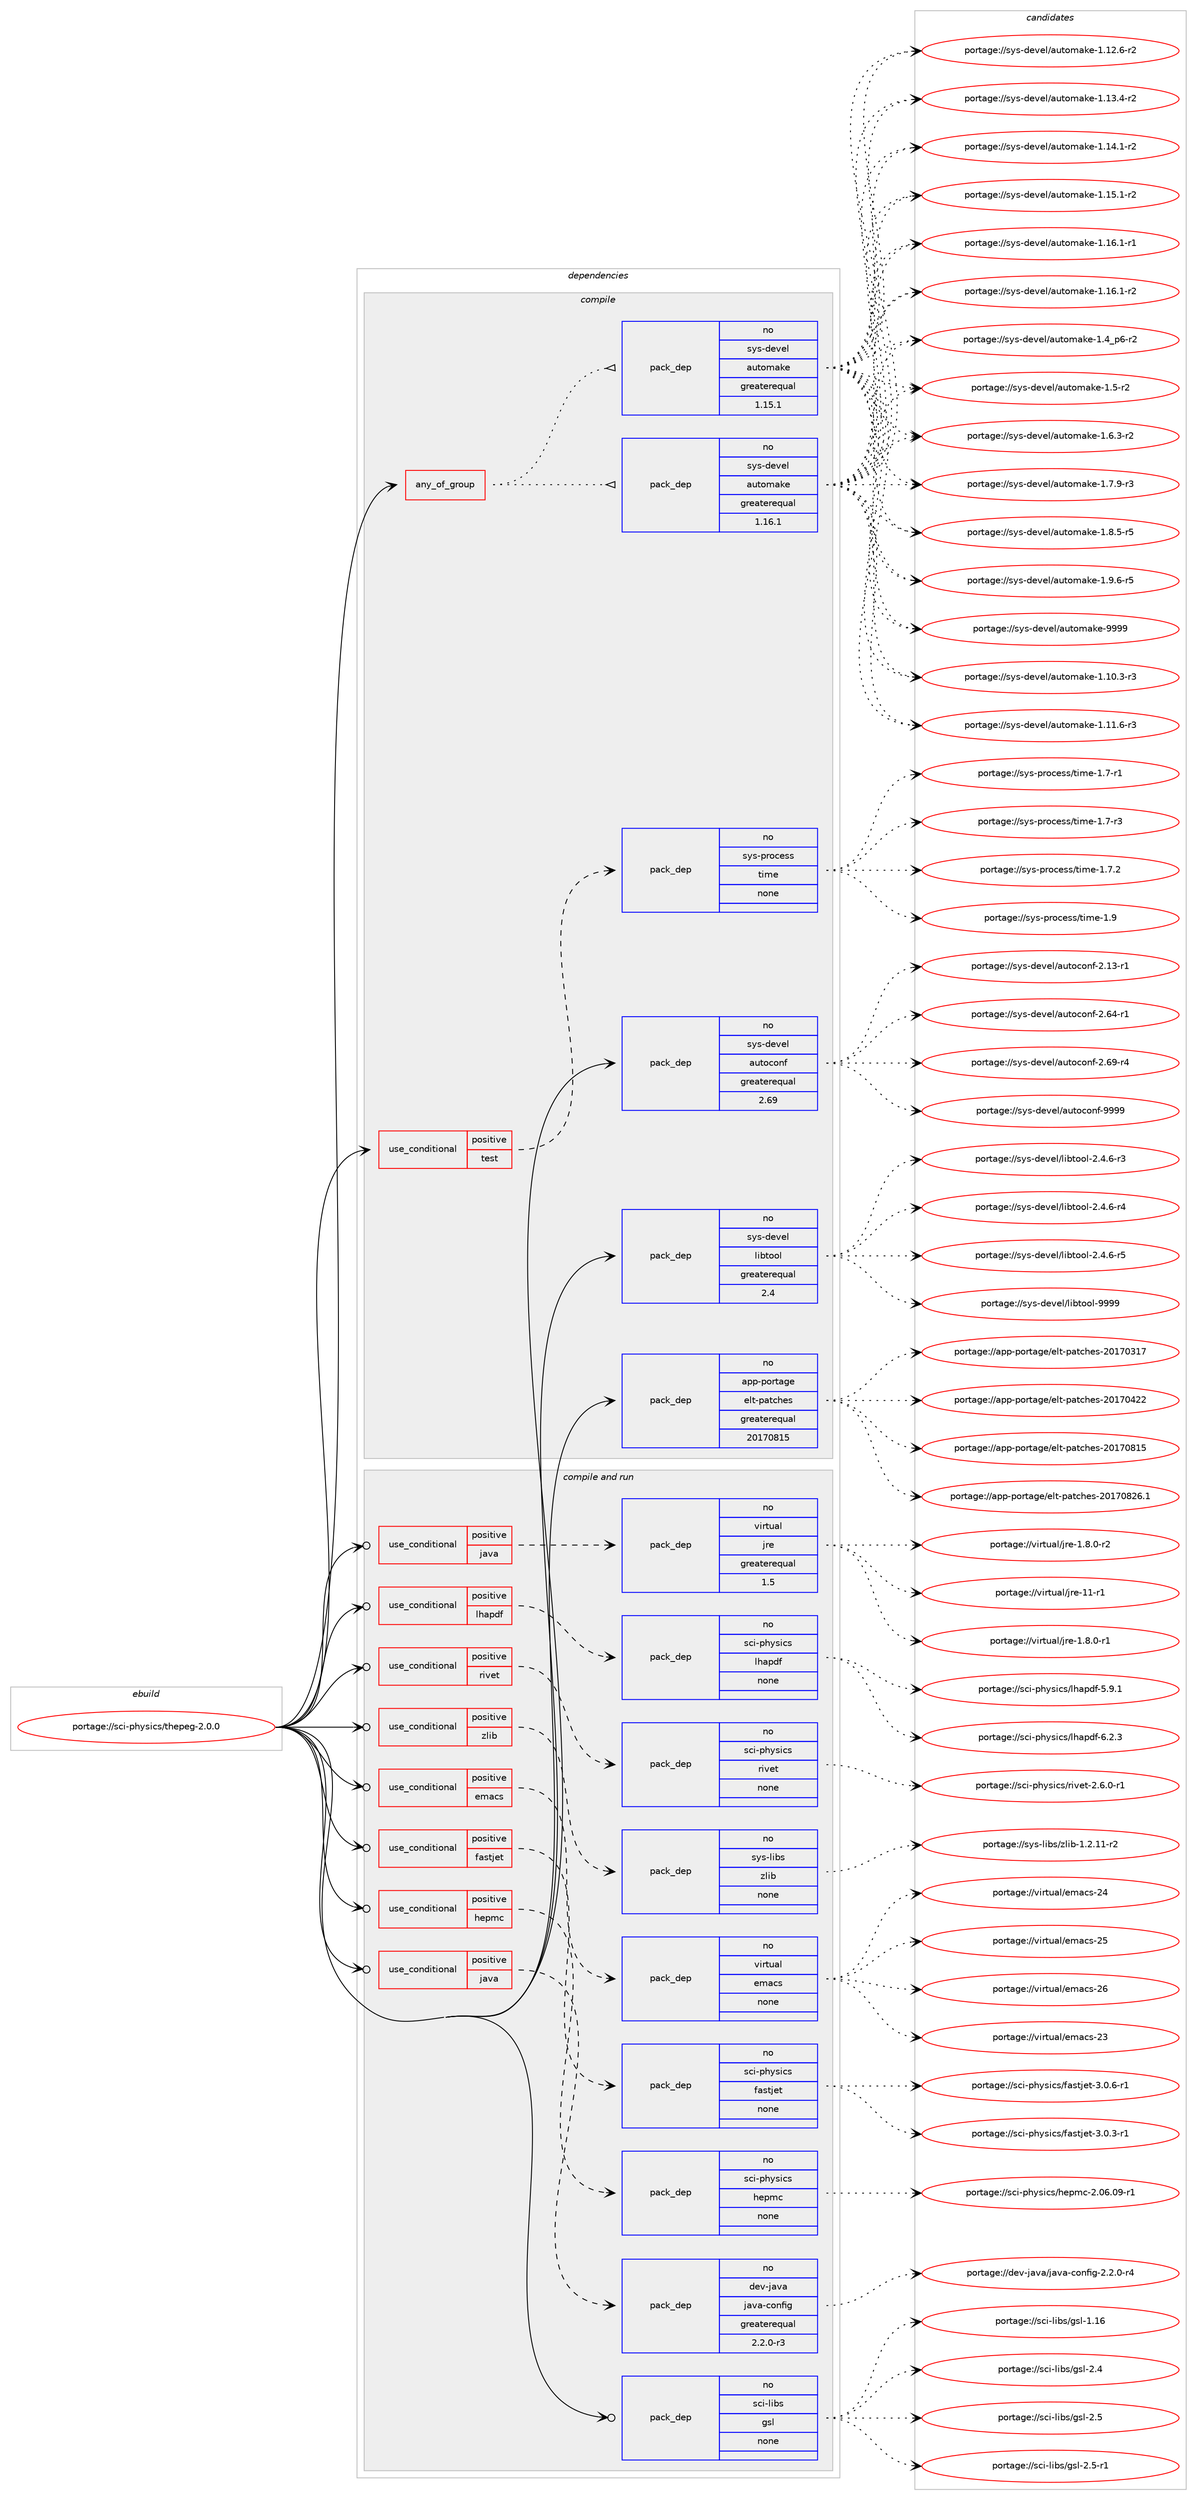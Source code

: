 digraph prolog {

# *************
# Graph options
# *************

newrank=true;
concentrate=true;
compound=true;
graph [rankdir=LR,fontname=Helvetica,fontsize=10,ranksep=1.5];#, ranksep=2.5, nodesep=0.2];
edge  [arrowhead=vee];
node  [fontname=Helvetica,fontsize=10];

# **********
# The ebuild
# **********

subgraph cluster_leftcol {
color=gray;
rank=same;
label=<<i>ebuild</i>>;
id [label="portage://sci-physics/thepeg-2.0.0", color=red, width=4, href="../sci-physics/thepeg-2.0.0.svg"];
}

# ****************
# The dependencies
# ****************

subgraph cluster_midcol {
color=gray;
label=<<i>dependencies</i>>;
subgraph cluster_compile {
fillcolor="#eeeeee";
style=filled;
label=<<i>compile</i>>;
subgraph any6555 {
dependency397653 [label=<<TABLE BORDER="0" CELLBORDER="1" CELLSPACING="0" CELLPADDING="4"><TR><TD CELLPADDING="10">any_of_group</TD></TR></TABLE>>, shape=none, color=red];subgraph pack292449 {
dependency397654 [label=<<TABLE BORDER="0" CELLBORDER="1" CELLSPACING="0" CELLPADDING="4" WIDTH="220"><TR><TD ROWSPAN="6" CELLPADDING="30">pack_dep</TD></TR><TR><TD WIDTH="110">no</TD></TR><TR><TD>sys-devel</TD></TR><TR><TD>automake</TD></TR><TR><TD>greaterequal</TD></TR><TR><TD>1.16.1</TD></TR></TABLE>>, shape=none, color=blue];
}
dependency397653:e -> dependency397654:w [weight=20,style="dotted",arrowhead="oinv"];
subgraph pack292450 {
dependency397655 [label=<<TABLE BORDER="0" CELLBORDER="1" CELLSPACING="0" CELLPADDING="4" WIDTH="220"><TR><TD ROWSPAN="6" CELLPADDING="30">pack_dep</TD></TR><TR><TD WIDTH="110">no</TD></TR><TR><TD>sys-devel</TD></TR><TR><TD>automake</TD></TR><TR><TD>greaterequal</TD></TR><TR><TD>1.15.1</TD></TR></TABLE>>, shape=none, color=blue];
}
dependency397653:e -> dependency397655:w [weight=20,style="dotted",arrowhead="oinv"];
}
id:e -> dependency397653:w [weight=20,style="solid",arrowhead="vee"];
subgraph cond98442 {
dependency397656 [label=<<TABLE BORDER="0" CELLBORDER="1" CELLSPACING="0" CELLPADDING="4"><TR><TD ROWSPAN="3" CELLPADDING="10">use_conditional</TD></TR><TR><TD>positive</TD></TR><TR><TD>test</TD></TR></TABLE>>, shape=none, color=red];
subgraph pack292451 {
dependency397657 [label=<<TABLE BORDER="0" CELLBORDER="1" CELLSPACING="0" CELLPADDING="4" WIDTH="220"><TR><TD ROWSPAN="6" CELLPADDING="30">pack_dep</TD></TR><TR><TD WIDTH="110">no</TD></TR><TR><TD>sys-process</TD></TR><TR><TD>time</TD></TR><TR><TD>none</TD></TR><TR><TD></TD></TR></TABLE>>, shape=none, color=blue];
}
dependency397656:e -> dependency397657:w [weight=20,style="dashed",arrowhead="vee"];
}
id:e -> dependency397656:w [weight=20,style="solid",arrowhead="vee"];
subgraph pack292452 {
dependency397658 [label=<<TABLE BORDER="0" CELLBORDER="1" CELLSPACING="0" CELLPADDING="4" WIDTH="220"><TR><TD ROWSPAN="6" CELLPADDING="30">pack_dep</TD></TR><TR><TD WIDTH="110">no</TD></TR><TR><TD>app-portage</TD></TR><TR><TD>elt-patches</TD></TR><TR><TD>greaterequal</TD></TR><TR><TD>20170815</TD></TR></TABLE>>, shape=none, color=blue];
}
id:e -> dependency397658:w [weight=20,style="solid",arrowhead="vee"];
subgraph pack292453 {
dependency397659 [label=<<TABLE BORDER="0" CELLBORDER="1" CELLSPACING="0" CELLPADDING="4" WIDTH="220"><TR><TD ROWSPAN="6" CELLPADDING="30">pack_dep</TD></TR><TR><TD WIDTH="110">no</TD></TR><TR><TD>sys-devel</TD></TR><TR><TD>autoconf</TD></TR><TR><TD>greaterequal</TD></TR><TR><TD>2.69</TD></TR></TABLE>>, shape=none, color=blue];
}
id:e -> dependency397659:w [weight=20,style="solid",arrowhead="vee"];
subgraph pack292454 {
dependency397660 [label=<<TABLE BORDER="0" CELLBORDER="1" CELLSPACING="0" CELLPADDING="4" WIDTH="220"><TR><TD ROWSPAN="6" CELLPADDING="30">pack_dep</TD></TR><TR><TD WIDTH="110">no</TD></TR><TR><TD>sys-devel</TD></TR><TR><TD>libtool</TD></TR><TR><TD>greaterequal</TD></TR><TR><TD>2.4</TD></TR></TABLE>>, shape=none, color=blue];
}
id:e -> dependency397660:w [weight=20,style="solid",arrowhead="vee"];
}
subgraph cluster_compileandrun {
fillcolor="#eeeeee";
style=filled;
label=<<i>compile and run</i>>;
subgraph cond98443 {
dependency397661 [label=<<TABLE BORDER="0" CELLBORDER="1" CELLSPACING="0" CELLPADDING="4"><TR><TD ROWSPAN="3" CELLPADDING="10">use_conditional</TD></TR><TR><TD>positive</TD></TR><TR><TD>emacs</TD></TR></TABLE>>, shape=none, color=red];
subgraph pack292455 {
dependency397662 [label=<<TABLE BORDER="0" CELLBORDER="1" CELLSPACING="0" CELLPADDING="4" WIDTH="220"><TR><TD ROWSPAN="6" CELLPADDING="30">pack_dep</TD></TR><TR><TD WIDTH="110">no</TD></TR><TR><TD>virtual</TD></TR><TR><TD>emacs</TD></TR><TR><TD>none</TD></TR><TR><TD></TD></TR></TABLE>>, shape=none, color=blue];
}
dependency397661:e -> dependency397662:w [weight=20,style="dashed",arrowhead="vee"];
}
id:e -> dependency397661:w [weight=20,style="solid",arrowhead="odotvee"];
subgraph cond98444 {
dependency397663 [label=<<TABLE BORDER="0" CELLBORDER="1" CELLSPACING="0" CELLPADDING="4"><TR><TD ROWSPAN="3" CELLPADDING="10">use_conditional</TD></TR><TR><TD>positive</TD></TR><TR><TD>fastjet</TD></TR></TABLE>>, shape=none, color=red];
subgraph pack292456 {
dependency397664 [label=<<TABLE BORDER="0" CELLBORDER="1" CELLSPACING="0" CELLPADDING="4" WIDTH="220"><TR><TD ROWSPAN="6" CELLPADDING="30">pack_dep</TD></TR><TR><TD WIDTH="110">no</TD></TR><TR><TD>sci-physics</TD></TR><TR><TD>fastjet</TD></TR><TR><TD>none</TD></TR><TR><TD></TD></TR></TABLE>>, shape=none, color=blue];
}
dependency397663:e -> dependency397664:w [weight=20,style="dashed",arrowhead="vee"];
}
id:e -> dependency397663:w [weight=20,style="solid",arrowhead="odotvee"];
subgraph cond98445 {
dependency397665 [label=<<TABLE BORDER="0" CELLBORDER="1" CELLSPACING="0" CELLPADDING="4"><TR><TD ROWSPAN="3" CELLPADDING="10">use_conditional</TD></TR><TR><TD>positive</TD></TR><TR><TD>hepmc</TD></TR></TABLE>>, shape=none, color=red];
subgraph pack292457 {
dependency397666 [label=<<TABLE BORDER="0" CELLBORDER="1" CELLSPACING="0" CELLPADDING="4" WIDTH="220"><TR><TD ROWSPAN="6" CELLPADDING="30">pack_dep</TD></TR><TR><TD WIDTH="110">no</TD></TR><TR><TD>sci-physics</TD></TR><TR><TD>hepmc</TD></TR><TR><TD>none</TD></TR><TR><TD></TD></TR></TABLE>>, shape=none, color=blue];
}
dependency397665:e -> dependency397666:w [weight=20,style="dashed",arrowhead="vee"];
}
id:e -> dependency397665:w [weight=20,style="solid",arrowhead="odotvee"];
subgraph cond98446 {
dependency397667 [label=<<TABLE BORDER="0" CELLBORDER="1" CELLSPACING="0" CELLPADDING="4"><TR><TD ROWSPAN="3" CELLPADDING="10">use_conditional</TD></TR><TR><TD>positive</TD></TR><TR><TD>java</TD></TR></TABLE>>, shape=none, color=red];
subgraph pack292458 {
dependency397668 [label=<<TABLE BORDER="0" CELLBORDER="1" CELLSPACING="0" CELLPADDING="4" WIDTH="220"><TR><TD ROWSPAN="6" CELLPADDING="30">pack_dep</TD></TR><TR><TD WIDTH="110">no</TD></TR><TR><TD>dev-java</TD></TR><TR><TD>java-config</TD></TR><TR><TD>greaterequal</TD></TR><TR><TD>2.2.0-r3</TD></TR></TABLE>>, shape=none, color=blue];
}
dependency397667:e -> dependency397668:w [weight=20,style="dashed",arrowhead="vee"];
}
id:e -> dependency397667:w [weight=20,style="solid",arrowhead="odotvee"];
subgraph cond98447 {
dependency397669 [label=<<TABLE BORDER="0" CELLBORDER="1" CELLSPACING="0" CELLPADDING="4"><TR><TD ROWSPAN="3" CELLPADDING="10">use_conditional</TD></TR><TR><TD>positive</TD></TR><TR><TD>java</TD></TR></TABLE>>, shape=none, color=red];
subgraph pack292459 {
dependency397670 [label=<<TABLE BORDER="0" CELLBORDER="1" CELLSPACING="0" CELLPADDING="4" WIDTH="220"><TR><TD ROWSPAN="6" CELLPADDING="30">pack_dep</TD></TR><TR><TD WIDTH="110">no</TD></TR><TR><TD>virtual</TD></TR><TR><TD>jre</TD></TR><TR><TD>greaterequal</TD></TR><TR><TD>1.5</TD></TR></TABLE>>, shape=none, color=blue];
}
dependency397669:e -> dependency397670:w [weight=20,style="dashed",arrowhead="vee"];
}
id:e -> dependency397669:w [weight=20,style="solid",arrowhead="odotvee"];
subgraph cond98448 {
dependency397671 [label=<<TABLE BORDER="0" CELLBORDER="1" CELLSPACING="0" CELLPADDING="4"><TR><TD ROWSPAN="3" CELLPADDING="10">use_conditional</TD></TR><TR><TD>positive</TD></TR><TR><TD>lhapdf</TD></TR></TABLE>>, shape=none, color=red];
subgraph pack292460 {
dependency397672 [label=<<TABLE BORDER="0" CELLBORDER="1" CELLSPACING="0" CELLPADDING="4" WIDTH="220"><TR><TD ROWSPAN="6" CELLPADDING="30">pack_dep</TD></TR><TR><TD WIDTH="110">no</TD></TR><TR><TD>sci-physics</TD></TR><TR><TD>lhapdf</TD></TR><TR><TD>none</TD></TR><TR><TD></TD></TR></TABLE>>, shape=none, color=blue];
}
dependency397671:e -> dependency397672:w [weight=20,style="dashed",arrowhead="vee"];
}
id:e -> dependency397671:w [weight=20,style="solid",arrowhead="odotvee"];
subgraph cond98449 {
dependency397673 [label=<<TABLE BORDER="0" CELLBORDER="1" CELLSPACING="0" CELLPADDING="4"><TR><TD ROWSPAN="3" CELLPADDING="10">use_conditional</TD></TR><TR><TD>positive</TD></TR><TR><TD>rivet</TD></TR></TABLE>>, shape=none, color=red];
subgraph pack292461 {
dependency397674 [label=<<TABLE BORDER="0" CELLBORDER="1" CELLSPACING="0" CELLPADDING="4" WIDTH="220"><TR><TD ROWSPAN="6" CELLPADDING="30">pack_dep</TD></TR><TR><TD WIDTH="110">no</TD></TR><TR><TD>sci-physics</TD></TR><TR><TD>rivet</TD></TR><TR><TD>none</TD></TR><TR><TD></TD></TR></TABLE>>, shape=none, color=blue];
}
dependency397673:e -> dependency397674:w [weight=20,style="dashed",arrowhead="vee"];
}
id:e -> dependency397673:w [weight=20,style="solid",arrowhead="odotvee"];
subgraph cond98450 {
dependency397675 [label=<<TABLE BORDER="0" CELLBORDER="1" CELLSPACING="0" CELLPADDING="4"><TR><TD ROWSPAN="3" CELLPADDING="10">use_conditional</TD></TR><TR><TD>positive</TD></TR><TR><TD>zlib</TD></TR></TABLE>>, shape=none, color=red];
subgraph pack292462 {
dependency397676 [label=<<TABLE BORDER="0" CELLBORDER="1" CELLSPACING="0" CELLPADDING="4" WIDTH="220"><TR><TD ROWSPAN="6" CELLPADDING="30">pack_dep</TD></TR><TR><TD WIDTH="110">no</TD></TR><TR><TD>sys-libs</TD></TR><TR><TD>zlib</TD></TR><TR><TD>none</TD></TR><TR><TD></TD></TR></TABLE>>, shape=none, color=blue];
}
dependency397675:e -> dependency397676:w [weight=20,style="dashed",arrowhead="vee"];
}
id:e -> dependency397675:w [weight=20,style="solid",arrowhead="odotvee"];
subgraph pack292463 {
dependency397677 [label=<<TABLE BORDER="0" CELLBORDER="1" CELLSPACING="0" CELLPADDING="4" WIDTH="220"><TR><TD ROWSPAN="6" CELLPADDING="30">pack_dep</TD></TR><TR><TD WIDTH="110">no</TD></TR><TR><TD>sci-libs</TD></TR><TR><TD>gsl</TD></TR><TR><TD>none</TD></TR><TR><TD></TD></TR></TABLE>>, shape=none, color=blue];
}
id:e -> dependency397677:w [weight=20,style="solid",arrowhead="odotvee"];
}
subgraph cluster_run {
fillcolor="#eeeeee";
style=filled;
label=<<i>run</i>>;
}
}

# **************
# The candidates
# **************

subgraph cluster_choices {
rank=same;
color=gray;
label=<<i>candidates</i>>;

subgraph choice292449 {
color=black;
nodesep=1;
choiceportage11512111545100101118101108479711711611110997107101454946494846514511451 [label="portage://sys-devel/automake-1.10.3-r3", color=red, width=4,href="../sys-devel/automake-1.10.3-r3.svg"];
choiceportage11512111545100101118101108479711711611110997107101454946494946544511451 [label="portage://sys-devel/automake-1.11.6-r3", color=red, width=4,href="../sys-devel/automake-1.11.6-r3.svg"];
choiceportage11512111545100101118101108479711711611110997107101454946495046544511450 [label="portage://sys-devel/automake-1.12.6-r2", color=red, width=4,href="../sys-devel/automake-1.12.6-r2.svg"];
choiceportage11512111545100101118101108479711711611110997107101454946495146524511450 [label="portage://sys-devel/automake-1.13.4-r2", color=red, width=4,href="../sys-devel/automake-1.13.4-r2.svg"];
choiceportage11512111545100101118101108479711711611110997107101454946495246494511450 [label="portage://sys-devel/automake-1.14.1-r2", color=red, width=4,href="../sys-devel/automake-1.14.1-r2.svg"];
choiceportage11512111545100101118101108479711711611110997107101454946495346494511450 [label="portage://sys-devel/automake-1.15.1-r2", color=red, width=4,href="../sys-devel/automake-1.15.1-r2.svg"];
choiceportage11512111545100101118101108479711711611110997107101454946495446494511449 [label="portage://sys-devel/automake-1.16.1-r1", color=red, width=4,href="../sys-devel/automake-1.16.1-r1.svg"];
choiceportage11512111545100101118101108479711711611110997107101454946495446494511450 [label="portage://sys-devel/automake-1.16.1-r2", color=red, width=4,href="../sys-devel/automake-1.16.1-r2.svg"];
choiceportage115121115451001011181011084797117116111109971071014549465295112544511450 [label="portage://sys-devel/automake-1.4_p6-r2", color=red, width=4,href="../sys-devel/automake-1.4_p6-r2.svg"];
choiceportage11512111545100101118101108479711711611110997107101454946534511450 [label="portage://sys-devel/automake-1.5-r2", color=red, width=4,href="../sys-devel/automake-1.5-r2.svg"];
choiceportage115121115451001011181011084797117116111109971071014549465446514511450 [label="portage://sys-devel/automake-1.6.3-r2", color=red, width=4,href="../sys-devel/automake-1.6.3-r2.svg"];
choiceportage115121115451001011181011084797117116111109971071014549465546574511451 [label="portage://sys-devel/automake-1.7.9-r3", color=red, width=4,href="../sys-devel/automake-1.7.9-r3.svg"];
choiceportage115121115451001011181011084797117116111109971071014549465646534511453 [label="portage://sys-devel/automake-1.8.5-r5", color=red, width=4,href="../sys-devel/automake-1.8.5-r5.svg"];
choiceportage115121115451001011181011084797117116111109971071014549465746544511453 [label="portage://sys-devel/automake-1.9.6-r5", color=red, width=4,href="../sys-devel/automake-1.9.6-r5.svg"];
choiceportage115121115451001011181011084797117116111109971071014557575757 [label="portage://sys-devel/automake-9999", color=red, width=4,href="../sys-devel/automake-9999.svg"];
dependency397654:e -> choiceportage11512111545100101118101108479711711611110997107101454946494846514511451:w [style=dotted,weight="100"];
dependency397654:e -> choiceportage11512111545100101118101108479711711611110997107101454946494946544511451:w [style=dotted,weight="100"];
dependency397654:e -> choiceportage11512111545100101118101108479711711611110997107101454946495046544511450:w [style=dotted,weight="100"];
dependency397654:e -> choiceportage11512111545100101118101108479711711611110997107101454946495146524511450:w [style=dotted,weight="100"];
dependency397654:e -> choiceportage11512111545100101118101108479711711611110997107101454946495246494511450:w [style=dotted,weight="100"];
dependency397654:e -> choiceportage11512111545100101118101108479711711611110997107101454946495346494511450:w [style=dotted,weight="100"];
dependency397654:e -> choiceportage11512111545100101118101108479711711611110997107101454946495446494511449:w [style=dotted,weight="100"];
dependency397654:e -> choiceportage11512111545100101118101108479711711611110997107101454946495446494511450:w [style=dotted,weight="100"];
dependency397654:e -> choiceportage115121115451001011181011084797117116111109971071014549465295112544511450:w [style=dotted,weight="100"];
dependency397654:e -> choiceportage11512111545100101118101108479711711611110997107101454946534511450:w [style=dotted,weight="100"];
dependency397654:e -> choiceportage115121115451001011181011084797117116111109971071014549465446514511450:w [style=dotted,weight="100"];
dependency397654:e -> choiceportage115121115451001011181011084797117116111109971071014549465546574511451:w [style=dotted,weight="100"];
dependency397654:e -> choiceportage115121115451001011181011084797117116111109971071014549465646534511453:w [style=dotted,weight="100"];
dependency397654:e -> choiceportage115121115451001011181011084797117116111109971071014549465746544511453:w [style=dotted,weight="100"];
dependency397654:e -> choiceportage115121115451001011181011084797117116111109971071014557575757:w [style=dotted,weight="100"];
}
subgraph choice292450 {
color=black;
nodesep=1;
choiceportage11512111545100101118101108479711711611110997107101454946494846514511451 [label="portage://sys-devel/automake-1.10.3-r3", color=red, width=4,href="../sys-devel/automake-1.10.3-r3.svg"];
choiceportage11512111545100101118101108479711711611110997107101454946494946544511451 [label="portage://sys-devel/automake-1.11.6-r3", color=red, width=4,href="../sys-devel/automake-1.11.6-r3.svg"];
choiceportage11512111545100101118101108479711711611110997107101454946495046544511450 [label="portage://sys-devel/automake-1.12.6-r2", color=red, width=4,href="../sys-devel/automake-1.12.6-r2.svg"];
choiceportage11512111545100101118101108479711711611110997107101454946495146524511450 [label="portage://sys-devel/automake-1.13.4-r2", color=red, width=4,href="../sys-devel/automake-1.13.4-r2.svg"];
choiceportage11512111545100101118101108479711711611110997107101454946495246494511450 [label="portage://sys-devel/automake-1.14.1-r2", color=red, width=4,href="../sys-devel/automake-1.14.1-r2.svg"];
choiceportage11512111545100101118101108479711711611110997107101454946495346494511450 [label="portage://sys-devel/automake-1.15.1-r2", color=red, width=4,href="../sys-devel/automake-1.15.1-r2.svg"];
choiceportage11512111545100101118101108479711711611110997107101454946495446494511449 [label="portage://sys-devel/automake-1.16.1-r1", color=red, width=4,href="../sys-devel/automake-1.16.1-r1.svg"];
choiceportage11512111545100101118101108479711711611110997107101454946495446494511450 [label="portage://sys-devel/automake-1.16.1-r2", color=red, width=4,href="../sys-devel/automake-1.16.1-r2.svg"];
choiceportage115121115451001011181011084797117116111109971071014549465295112544511450 [label="portage://sys-devel/automake-1.4_p6-r2", color=red, width=4,href="../sys-devel/automake-1.4_p6-r2.svg"];
choiceportage11512111545100101118101108479711711611110997107101454946534511450 [label="portage://sys-devel/automake-1.5-r2", color=red, width=4,href="../sys-devel/automake-1.5-r2.svg"];
choiceportage115121115451001011181011084797117116111109971071014549465446514511450 [label="portage://sys-devel/automake-1.6.3-r2", color=red, width=4,href="../sys-devel/automake-1.6.3-r2.svg"];
choiceportage115121115451001011181011084797117116111109971071014549465546574511451 [label="portage://sys-devel/automake-1.7.9-r3", color=red, width=4,href="../sys-devel/automake-1.7.9-r3.svg"];
choiceportage115121115451001011181011084797117116111109971071014549465646534511453 [label="portage://sys-devel/automake-1.8.5-r5", color=red, width=4,href="../sys-devel/automake-1.8.5-r5.svg"];
choiceportage115121115451001011181011084797117116111109971071014549465746544511453 [label="portage://sys-devel/automake-1.9.6-r5", color=red, width=4,href="../sys-devel/automake-1.9.6-r5.svg"];
choiceportage115121115451001011181011084797117116111109971071014557575757 [label="portage://sys-devel/automake-9999", color=red, width=4,href="../sys-devel/automake-9999.svg"];
dependency397655:e -> choiceportage11512111545100101118101108479711711611110997107101454946494846514511451:w [style=dotted,weight="100"];
dependency397655:e -> choiceportage11512111545100101118101108479711711611110997107101454946494946544511451:w [style=dotted,weight="100"];
dependency397655:e -> choiceportage11512111545100101118101108479711711611110997107101454946495046544511450:w [style=dotted,weight="100"];
dependency397655:e -> choiceportage11512111545100101118101108479711711611110997107101454946495146524511450:w [style=dotted,weight="100"];
dependency397655:e -> choiceportage11512111545100101118101108479711711611110997107101454946495246494511450:w [style=dotted,weight="100"];
dependency397655:e -> choiceportage11512111545100101118101108479711711611110997107101454946495346494511450:w [style=dotted,weight="100"];
dependency397655:e -> choiceportage11512111545100101118101108479711711611110997107101454946495446494511449:w [style=dotted,weight="100"];
dependency397655:e -> choiceportage11512111545100101118101108479711711611110997107101454946495446494511450:w [style=dotted,weight="100"];
dependency397655:e -> choiceportage115121115451001011181011084797117116111109971071014549465295112544511450:w [style=dotted,weight="100"];
dependency397655:e -> choiceportage11512111545100101118101108479711711611110997107101454946534511450:w [style=dotted,weight="100"];
dependency397655:e -> choiceportage115121115451001011181011084797117116111109971071014549465446514511450:w [style=dotted,weight="100"];
dependency397655:e -> choiceportage115121115451001011181011084797117116111109971071014549465546574511451:w [style=dotted,weight="100"];
dependency397655:e -> choiceportage115121115451001011181011084797117116111109971071014549465646534511453:w [style=dotted,weight="100"];
dependency397655:e -> choiceportage115121115451001011181011084797117116111109971071014549465746544511453:w [style=dotted,weight="100"];
dependency397655:e -> choiceportage115121115451001011181011084797117116111109971071014557575757:w [style=dotted,weight="100"];
}
subgraph choice292451 {
color=black;
nodesep=1;
choiceportage115121115451121141119910111511547116105109101454946554511449 [label="portage://sys-process/time-1.7-r1", color=red, width=4,href="../sys-process/time-1.7-r1.svg"];
choiceportage115121115451121141119910111511547116105109101454946554511451 [label="portage://sys-process/time-1.7-r3", color=red, width=4,href="../sys-process/time-1.7-r3.svg"];
choiceportage115121115451121141119910111511547116105109101454946554650 [label="portage://sys-process/time-1.7.2", color=red, width=4,href="../sys-process/time-1.7.2.svg"];
choiceportage11512111545112114111991011151154711610510910145494657 [label="portage://sys-process/time-1.9", color=red, width=4,href="../sys-process/time-1.9.svg"];
dependency397657:e -> choiceportage115121115451121141119910111511547116105109101454946554511449:w [style=dotted,weight="100"];
dependency397657:e -> choiceportage115121115451121141119910111511547116105109101454946554511451:w [style=dotted,weight="100"];
dependency397657:e -> choiceportage115121115451121141119910111511547116105109101454946554650:w [style=dotted,weight="100"];
dependency397657:e -> choiceportage11512111545112114111991011151154711610510910145494657:w [style=dotted,weight="100"];
}
subgraph choice292452 {
color=black;
nodesep=1;
choiceportage97112112451121111141169710310147101108116451129711699104101115455048495548514955 [label="portage://app-portage/elt-patches-20170317", color=red, width=4,href="../app-portage/elt-patches-20170317.svg"];
choiceportage97112112451121111141169710310147101108116451129711699104101115455048495548525050 [label="portage://app-portage/elt-patches-20170422", color=red, width=4,href="../app-portage/elt-patches-20170422.svg"];
choiceportage97112112451121111141169710310147101108116451129711699104101115455048495548564953 [label="portage://app-portage/elt-patches-20170815", color=red, width=4,href="../app-portage/elt-patches-20170815.svg"];
choiceportage971121124511211111411697103101471011081164511297116991041011154550484955485650544649 [label="portage://app-portage/elt-patches-20170826.1", color=red, width=4,href="../app-portage/elt-patches-20170826.1.svg"];
dependency397658:e -> choiceportage97112112451121111141169710310147101108116451129711699104101115455048495548514955:w [style=dotted,weight="100"];
dependency397658:e -> choiceportage97112112451121111141169710310147101108116451129711699104101115455048495548525050:w [style=dotted,weight="100"];
dependency397658:e -> choiceportage97112112451121111141169710310147101108116451129711699104101115455048495548564953:w [style=dotted,weight="100"];
dependency397658:e -> choiceportage971121124511211111411697103101471011081164511297116991041011154550484955485650544649:w [style=dotted,weight="100"];
}
subgraph choice292453 {
color=black;
nodesep=1;
choiceportage1151211154510010111810110847971171161119911111010245504649514511449 [label="portage://sys-devel/autoconf-2.13-r1", color=red, width=4,href="../sys-devel/autoconf-2.13-r1.svg"];
choiceportage1151211154510010111810110847971171161119911111010245504654524511449 [label="portage://sys-devel/autoconf-2.64-r1", color=red, width=4,href="../sys-devel/autoconf-2.64-r1.svg"];
choiceportage1151211154510010111810110847971171161119911111010245504654574511452 [label="portage://sys-devel/autoconf-2.69-r4", color=red, width=4,href="../sys-devel/autoconf-2.69-r4.svg"];
choiceportage115121115451001011181011084797117116111991111101024557575757 [label="portage://sys-devel/autoconf-9999", color=red, width=4,href="../sys-devel/autoconf-9999.svg"];
dependency397659:e -> choiceportage1151211154510010111810110847971171161119911111010245504649514511449:w [style=dotted,weight="100"];
dependency397659:e -> choiceportage1151211154510010111810110847971171161119911111010245504654524511449:w [style=dotted,weight="100"];
dependency397659:e -> choiceportage1151211154510010111810110847971171161119911111010245504654574511452:w [style=dotted,weight="100"];
dependency397659:e -> choiceportage115121115451001011181011084797117116111991111101024557575757:w [style=dotted,weight="100"];
}
subgraph choice292454 {
color=black;
nodesep=1;
choiceportage1151211154510010111810110847108105981161111111084550465246544511451 [label="portage://sys-devel/libtool-2.4.6-r3", color=red, width=4,href="../sys-devel/libtool-2.4.6-r3.svg"];
choiceportage1151211154510010111810110847108105981161111111084550465246544511452 [label="portage://sys-devel/libtool-2.4.6-r4", color=red, width=4,href="../sys-devel/libtool-2.4.6-r4.svg"];
choiceportage1151211154510010111810110847108105981161111111084550465246544511453 [label="portage://sys-devel/libtool-2.4.6-r5", color=red, width=4,href="../sys-devel/libtool-2.4.6-r5.svg"];
choiceportage1151211154510010111810110847108105981161111111084557575757 [label="portage://sys-devel/libtool-9999", color=red, width=4,href="../sys-devel/libtool-9999.svg"];
dependency397660:e -> choiceportage1151211154510010111810110847108105981161111111084550465246544511451:w [style=dotted,weight="100"];
dependency397660:e -> choiceportage1151211154510010111810110847108105981161111111084550465246544511452:w [style=dotted,weight="100"];
dependency397660:e -> choiceportage1151211154510010111810110847108105981161111111084550465246544511453:w [style=dotted,weight="100"];
dependency397660:e -> choiceportage1151211154510010111810110847108105981161111111084557575757:w [style=dotted,weight="100"];
}
subgraph choice292455 {
color=black;
nodesep=1;
choiceportage11810511411611797108471011099799115455051 [label="portage://virtual/emacs-23", color=red, width=4,href="../virtual/emacs-23.svg"];
choiceportage11810511411611797108471011099799115455052 [label="portage://virtual/emacs-24", color=red, width=4,href="../virtual/emacs-24.svg"];
choiceportage11810511411611797108471011099799115455053 [label="portage://virtual/emacs-25", color=red, width=4,href="../virtual/emacs-25.svg"];
choiceportage11810511411611797108471011099799115455054 [label="portage://virtual/emacs-26", color=red, width=4,href="../virtual/emacs-26.svg"];
dependency397662:e -> choiceportage11810511411611797108471011099799115455051:w [style=dotted,weight="100"];
dependency397662:e -> choiceportage11810511411611797108471011099799115455052:w [style=dotted,weight="100"];
dependency397662:e -> choiceportage11810511411611797108471011099799115455053:w [style=dotted,weight="100"];
dependency397662:e -> choiceportage11810511411611797108471011099799115455054:w [style=dotted,weight="100"];
}
subgraph choice292456 {
color=black;
nodesep=1;
choiceportage11599105451121041211151059911547102971151161061011164551464846514511449 [label="portage://sci-physics/fastjet-3.0.3-r1", color=red, width=4,href="../sci-physics/fastjet-3.0.3-r1.svg"];
choiceportage11599105451121041211151059911547102971151161061011164551464846544511449 [label="portage://sci-physics/fastjet-3.0.6-r1", color=red, width=4,href="../sci-physics/fastjet-3.0.6-r1.svg"];
dependency397664:e -> choiceportage11599105451121041211151059911547102971151161061011164551464846514511449:w [style=dotted,weight="100"];
dependency397664:e -> choiceportage11599105451121041211151059911547102971151161061011164551464846544511449:w [style=dotted,weight="100"];
}
subgraph choice292457 {
color=black;
nodesep=1;
choiceportage115991054511210412111510599115471041011121099945504648544648574511449 [label="portage://sci-physics/hepmc-2.06.09-r1", color=red, width=4,href="../sci-physics/hepmc-2.06.09-r1.svg"];
dependency397666:e -> choiceportage115991054511210412111510599115471041011121099945504648544648574511449:w [style=dotted,weight="100"];
}
subgraph choice292458 {
color=black;
nodesep=1;
choiceportage10010111845106971189747106971189745991111101021051034550465046484511452 [label="portage://dev-java/java-config-2.2.0-r4", color=red, width=4,href="../dev-java/java-config-2.2.0-r4.svg"];
dependency397668:e -> choiceportage10010111845106971189747106971189745991111101021051034550465046484511452:w [style=dotted,weight="100"];
}
subgraph choice292459 {
color=black;
nodesep=1;
choiceportage11810511411611797108471061141014549465646484511449 [label="portage://virtual/jre-1.8.0-r1", color=red, width=4,href="../virtual/jre-1.8.0-r1.svg"];
choiceportage11810511411611797108471061141014549465646484511450 [label="portage://virtual/jre-1.8.0-r2", color=red, width=4,href="../virtual/jre-1.8.0-r2.svg"];
choiceportage11810511411611797108471061141014549494511449 [label="portage://virtual/jre-11-r1", color=red, width=4,href="../virtual/jre-11-r1.svg"];
dependency397670:e -> choiceportage11810511411611797108471061141014549465646484511449:w [style=dotted,weight="100"];
dependency397670:e -> choiceportage11810511411611797108471061141014549465646484511450:w [style=dotted,weight="100"];
dependency397670:e -> choiceportage11810511411611797108471061141014549494511449:w [style=dotted,weight="100"];
}
subgraph choice292460 {
color=black;
nodesep=1;
choiceportage1159910545112104121115105991154710810497112100102455346574649 [label="portage://sci-physics/lhapdf-5.9.1", color=red, width=4,href="../sci-physics/lhapdf-5.9.1.svg"];
choiceportage1159910545112104121115105991154710810497112100102455446504651 [label="portage://sci-physics/lhapdf-6.2.3", color=red, width=4,href="../sci-physics/lhapdf-6.2.3.svg"];
dependency397672:e -> choiceportage1159910545112104121115105991154710810497112100102455346574649:w [style=dotted,weight="100"];
dependency397672:e -> choiceportage1159910545112104121115105991154710810497112100102455446504651:w [style=dotted,weight="100"];
}
subgraph choice292461 {
color=black;
nodesep=1;
choiceportage115991054511210412111510599115471141051181011164550465446484511449 [label="portage://sci-physics/rivet-2.6.0-r1", color=red, width=4,href="../sci-physics/rivet-2.6.0-r1.svg"];
dependency397674:e -> choiceportage115991054511210412111510599115471141051181011164550465446484511449:w [style=dotted,weight="100"];
}
subgraph choice292462 {
color=black;
nodesep=1;
choiceportage11512111545108105981154712210810598454946504649494511450 [label="portage://sys-libs/zlib-1.2.11-r2", color=red, width=4,href="../sys-libs/zlib-1.2.11-r2.svg"];
dependency397676:e -> choiceportage11512111545108105981154712210810598454946504649494511450:w [style=dotted,weight="100"];
}
subgraph choice292463 {
color=black;
nodesep=1;
choiceportage115991054510810598115471031151084549464954 [label="portage://sci-libs/gsl-1.16", color=red, width=4,href="../sci-libs/gsl-1.16.svg"];
choiceportage1159910545108105981154710311510845504652 [label="portage://sci-libs/gsl-2.4", color=red, width=4,href="../sci-libs/gsl-2.4.svg"];
choiceportage1159910545108105981154710311510845504653 [label="portage://sci-libs/gsl-2.5", color=red, width=4,href="../sci-libs/gsl-2.5.svg"];
choiceportage11599105451081059811547103115108455046534511449 [label="portage://sci-libs/gsl-2.5-r1", color=red, width=4,href="../sci-libs/gsl-2.5-r1.svg"];
dependency397677:e -> choiceportage115991054510810598115471031151084549464954:w [style=dotted,weight="100"];
dependency397677:e -> choiceportage1159910545108105981154710311510845504652:w [style=dotted,weight="100"];
dependency397677:e -> choiceportage1159910545108105981154710311510845504653:w [style=dotted,weight="100"];
dependency397677:e -> choiceportage11599105451081059811547103115108455046534511449:w [style=dotted,weight="100"];
}
}

}
